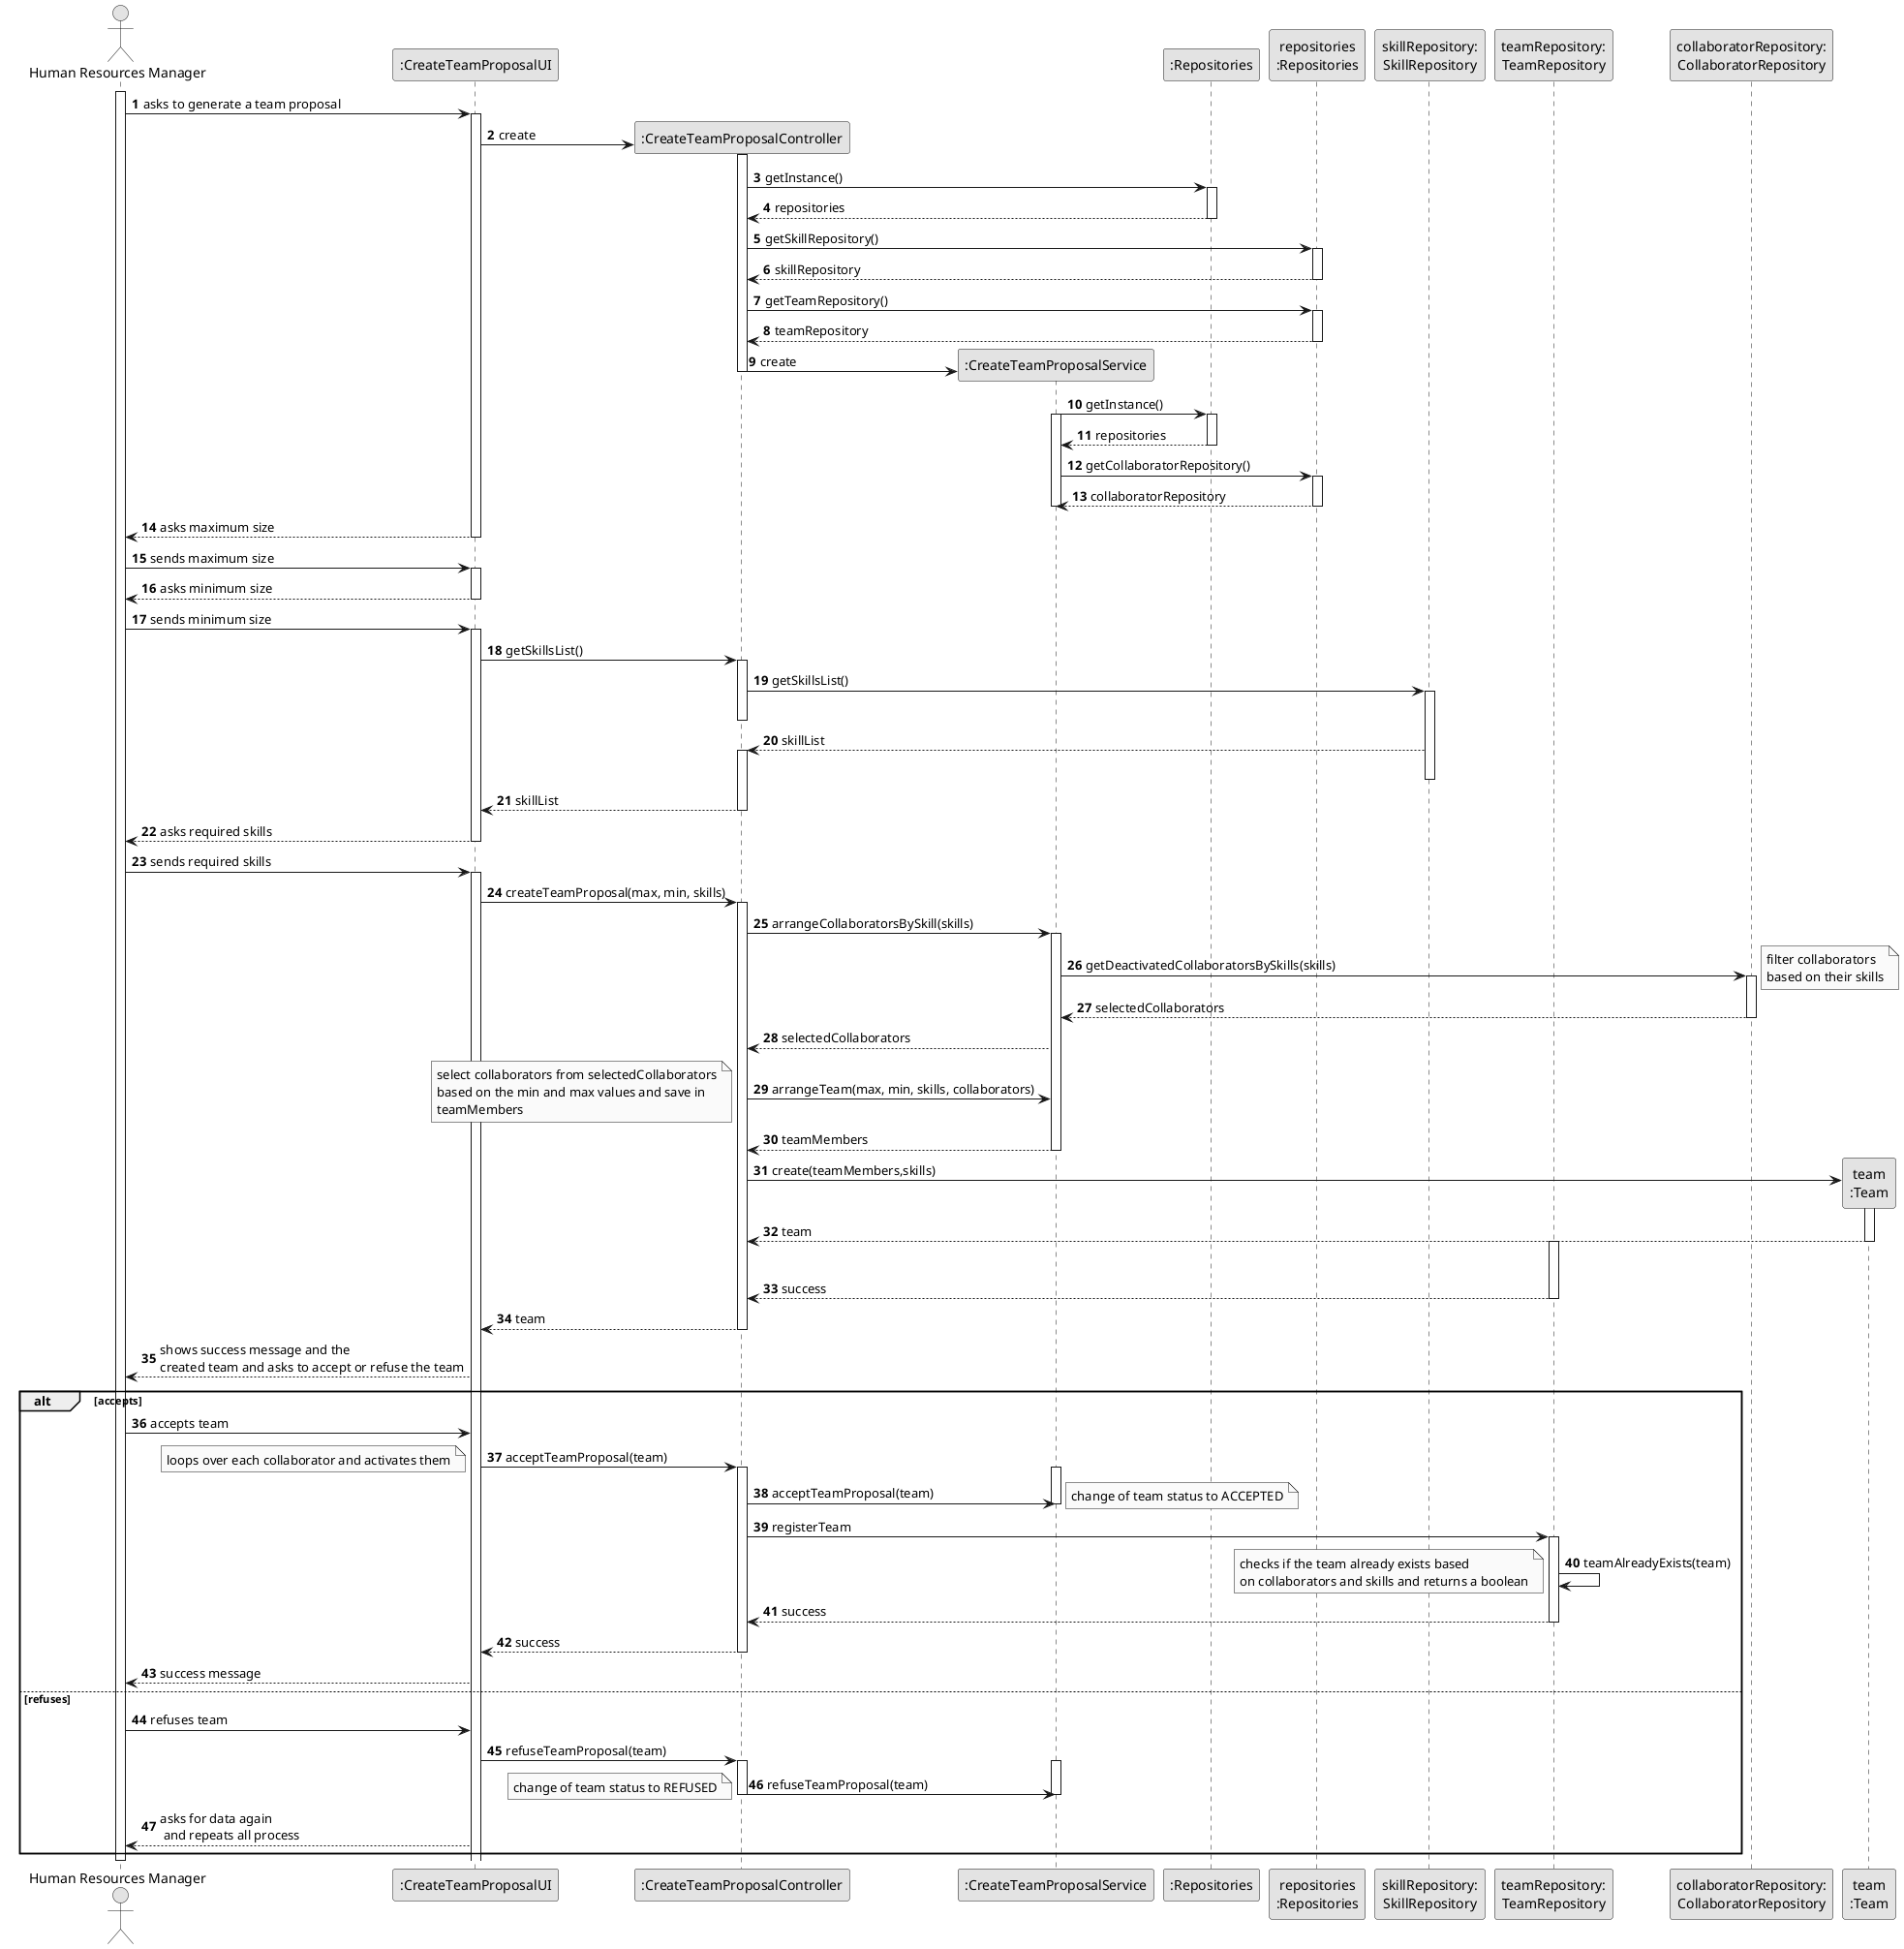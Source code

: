 @startuml
skinparam monochrome true
skinparam packageStyle rectangle
skinparam shadowing false

autonumber

actor "Human Resources Manager" as HRM
participant ":CreateTeamProposalUI" as UI
participant ":CreateTeamProposalController" as CTRL
participant ":CreateTeamProposalService" as CreateTeamProposalService
participant ":Repositories" as RepositorySingleton
participant "repositories\n:Repositories" as PLAT
participant "skillRepository:\nSkillRepository" as SkillRepository

participant "teamRepository:\nTeamRepository" as TeamRepository
participant "collaboratorRepository:\nCollaboratorRepository" as CollaboratorRepository
participant "team\n:Team" as TEAM



activate HRM
  HRM -> UI : asks to generate a team proposal
  activate UI

      UI -> CTRL** : create
      activate CTRL

              CTRL -> RepositorySingleton : getInstance()
                    activate RepositorySingleton

                      RepositorySingleton --> CTRL : repositories
                    deactivate RepositorySingleton


                     CTRL -> PLAT : getSkillRepository()
                     activate PLAT
                     PLAT --> CTRL : skillRepository
                     deactivate PLAT

                     CTRL -> PLAT : getTeamRepository()

                     activate PLAT

                    PLAT --> CTRL : teamRepository
                      deactivate PLAT

              CTRL->CreateTeamProposalService**: create
                  deactivate CTRL

                CreateTeamProposalService  -> RepositorySingleton : getInstance()
                activate CreateTeamProposalService
                                      activate RepositorySingleton

                                        RepositorySingleton --> CreateTeamProposalService : repositories
                                      deactivate RepositorySingleton


                                       CreateTeamProposalService -> PLAT : getCollaboratorRepository()
                                       activate PLAT
                                       PLAT --> CreateTeamProposalService : collaboratorRepository
                                       deactivate PLAT

deactivate CreateTeamProposalService
    UI --> HRM : asks maximum size
deactivate UI



  HRM -> UI : sends maximum size
activate UI
    UI --> HRM : asks minimum size
deactivate UI

  HRM -> UI : sends minimum size

activate UI
    UI -> CTRL : getSkillsList()

activate CTRL

CTRL -> SkillRepository: getSkillsList()
activate SkillRepository
deactivate CTRL

        SkillRepository --> CTRL : skillList
    activate CTRL
      deactivate SkillRepository
      CTRL --> UI : skillList


    deactivate CTRL

    UI --> HRM : asks required skills
deactivate UI

  HRM -> UI : sends required skills
 activate UI
    UI -> CTRL : createTeamProposal(max, min, skills)


    activate CTRL


    CTRL -> CreateTeamProposalService : arrangeCollaboratorsBySkill(skills)
    activate CreateTeamProposalService


    CreateTeamProposalService-> CollaboratorRepository : getDeactivatedCollaboratorsBySkills(skills)
          note right : filter collaborators\nbased on their skills

          activate CollaboratorRepository

            CollaboratorRepository --> CreateTeamProposalService: selectedCollaborators
            deactivate CollaboratorRepository
CreateTeamProposalService-->CTRL: selectedCollaborators

CTRL-> CreateTeamProposalService: arrangeTeam(max, min, skills, collaborators)

   note bottom : select collaborators from selectedCollaborators\nbased on the min and max values and save in\nteamMembers
CreateTeamProposalService --> CTRL: teamMembers
deactivate CreateTeamProposalService




CTRL -> TEAM** : create(teamMembers,skills)
activate TEAM
TEAM-->CTRL: team
deactivate TEAM






activate TeamRepository


alt success

        TeamRepository --> CTRL : success

deactivate TeamRepository

      CTRL --> UI : team
      deactivate CTRL

    UI --> HRM : shows success message and the\ncreated team and asks to accept or refuse the team


  alt accepts

  HRM-> UI: accepts team

  UI -> CTRL: acceptTeamProposal(team)
  activate CTRL

  note left :loops over each collaborator and activates them
   activate CreateTeamProposalService
 CTRL-> CreateTeamProposalService :acceptTeamProposal(team)
  note right: change of team status to ACCEPTED
 deactivate CreateTeamProposalService


CTRL-> TeamRepository: registerTeam
 activate TeamRepository
        TeamRepository -> TeamRepository : teamAlreadyExists(team)
               note bottom: checks if the team already exists based\non collaborators and skills and returns a boolean
TeamRepository--> CTRL: success
deactivate TeamRepository
CTRL--> UI: success
deactivate CTRL
UI--> HRM: success message

else refuses

HRM-> UI: refuses team
UI-> CTRL: refuseTeamProposal(team)
activate CTRL
    activate CreateTeamProposalService
CTRL-> CreateTeamProposalService: refuseTeamProposal(team)
deactivate CTRL
  note bottom: change of team status to REFUSED
  deactivate CreateTeamProposalService
  UI--> HRM: asks for data again\n and repeats all process
 end

deactivate HRM
@enduml